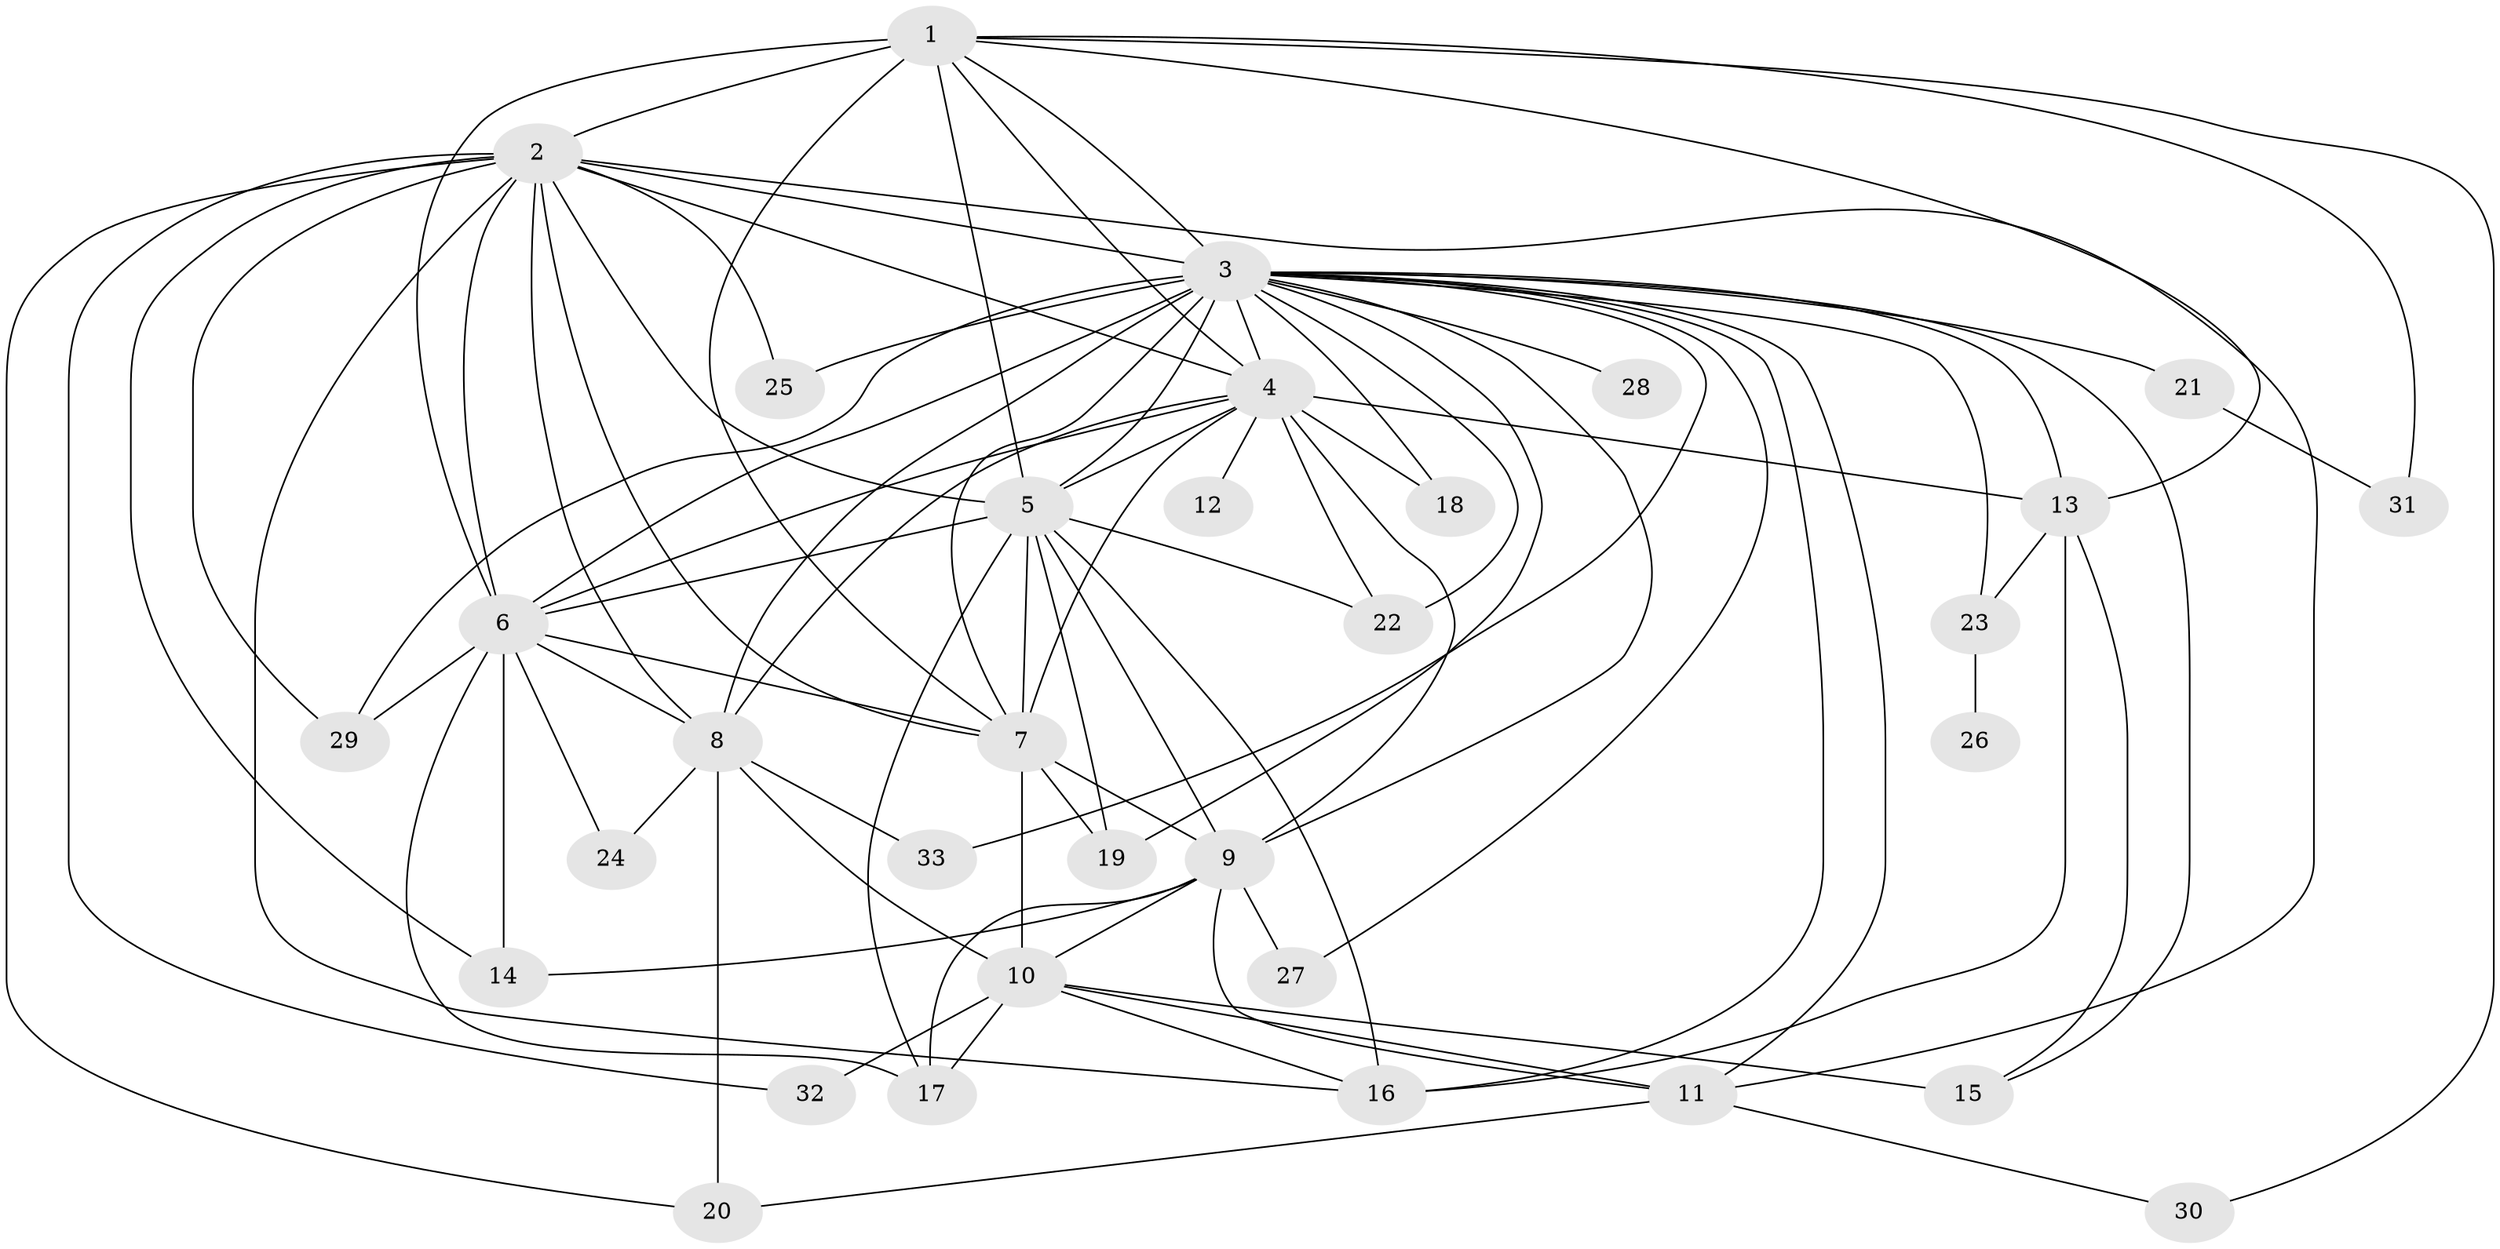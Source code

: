 // original degree distribution, {13: 0.030303030303030304, 18: 0.030303030303030304, 10: 0.015151515151515152, 17: 0.030303030303030304, 15: 0.015151515151515152, 29: 0.015151515151515152, 16: 0.015151515151515152, 4: 0.06060606060606061, 7: 0.015151515151515152, 6: 0.030303030303030304, 2: 0.5454545454545454, 3: 0.18181818181818182, 5: 0.015151515151515152}
// Generated by graph-tools (version 1.1) at 2025/49/03/04/25 22:49:22]
// undirected, 33 vertices, 88 edges
graph export_dot {
  node [color=gray90,style=filled];
  1;
  2;
  3;
  4;
  5;
  6;
  7;
  8;
  9;
  10;
  11;
  12;
  13;
  14;
  15;
  16;
  17;
  18;
  19;
  20;
  21;
  22;
  23;
  24;
  25;
  26;
  27;
  28;
  29;
  30;
  31;
  32;
  33;
  1 -- 2 [weight=2.0];
  1 -- 3 [weight=4.0];
  1 -- 4 [weight=2.0];
  1 -- 5 [weight=4.0];
  1 -- 6 [weight=2.0];
  1 -- 7 [weight=2.0];
  1 -- 13 [weight=1.0];
  1 -- 30 [weight=1.0];
  1 -- 31 [weight=1.0];
  2 -- 3 [weight=2.0];
  2 -- 4 [weight=1.0];
  2 -- 5 [weight=3.0];
  2 -- 6 [weight=1.0];
  2 -- 7 [weight=1.0];
  2 -- 8 [weight=1.0];
  2 -- 11 [weight=1.0];
  2 -- 14 [weight=1.0];
  2 -- 16 [weight=1.0];
  2 -- 20 [weight=1.0];
  2 -- 25 [weight=1.0];
  2 -- 29 [weight=1.0];
  2 -- 32 [weight=1.0];
  3 -- 4 [weight=2.0];
  3 -- 5 [weight=4.0];
  3 -- 6 [weight=3.0];
  3 -- 7 [weight=2.0];
  3 -- 8 [weight=1.0];
  3 -- 9 [weight=2.0];
  3 -- 11 [weight=1.0];
  3 -- 13 [weight=3.0];
  3 -- 15 [weight=1.0];
  3 -- 16 [weight=1.0];
  3 -- 18 [weight=1.0];
  3 -- 19 [weight=1.0];
  3 -- 21 [weight=1.0];
  3 -- 22 [weight=1.0];
  3 -- 23 [weight=1.0];
  3 -- 25 [weight=1.0];
  3 -- 27 [weight=1.0];
  3 -- 28 [weight=1.0];
  3 -- 29 [weight=1.0];
  3 -- 33 [weight=1.0];
  4 -- 5 [weight=3.0];
  4 -- 6 [weight=1.0];
  4 -- 7 [weight=1.0];
  4 -- 8 [weight=1.0];
  4 -- 9 [weight=1.0];
  4 -- 12 [weight=1.0];
  4 -- 13 [weight=2.0];
  4 -- 18 [weight=1.0];
  4 -- 22 [weight=1.0];
  5 -- 6 [weight=2.0];
  5 -- 7 [weight=3.0];
  5 -- 9 [weight=5.0];
  5 -- 16 [weight=3.0];
  5 -- 17 [weight=1.0];
  5 -- 19 [weight=1.0];
  5 -- 22 [weight=1.0];
  6 -- 7 [weight=1.0];
  6 -- 8 [weight=1.0];
  6 -- 14 [weight=1.0];
  6 -- 17 [weight=1.0];
  6 -- 24 [weight=1.0];
  6 -- 29 [weight=1.0];
  7 -- 9 [weight=1.0];
  7 -- 10 [weight=4.0];
  7 -- 19 [weight=1.0];
  8 -- 10 [weight=1.0];
  8 -- 20 [weight=1.0];
  8 -- 24 [weight=1.0];
  8 -- 33 [weight=1.0];
  9 -- 10 [weight=1.0];
  9 -- 11 [weight=1.0];
  9 -- 14 [weight=1.0];
  9 -- 17 [weight=2.0];
  9 -- 27 [weight=1.0];
  10 -- 11 [weight=1.0];
  10 -- 15 [weight=2.0];
  10 -- 16 [weight=1.0];
  10 -- 17 [weight=2.0];
  10 -- 32 [weight=1.0];
  11 -- 20 [weight=1.0];
  11 -- 30 [weight=1.0];
  13 -- 15 [weight=1.0];
  13 -- 16 [weight=1.0];
  13 -- 23 [weight=1.0];
  21 -- 31 [weight=1.0];
  23 -- 26 [weight=1.0];
}
